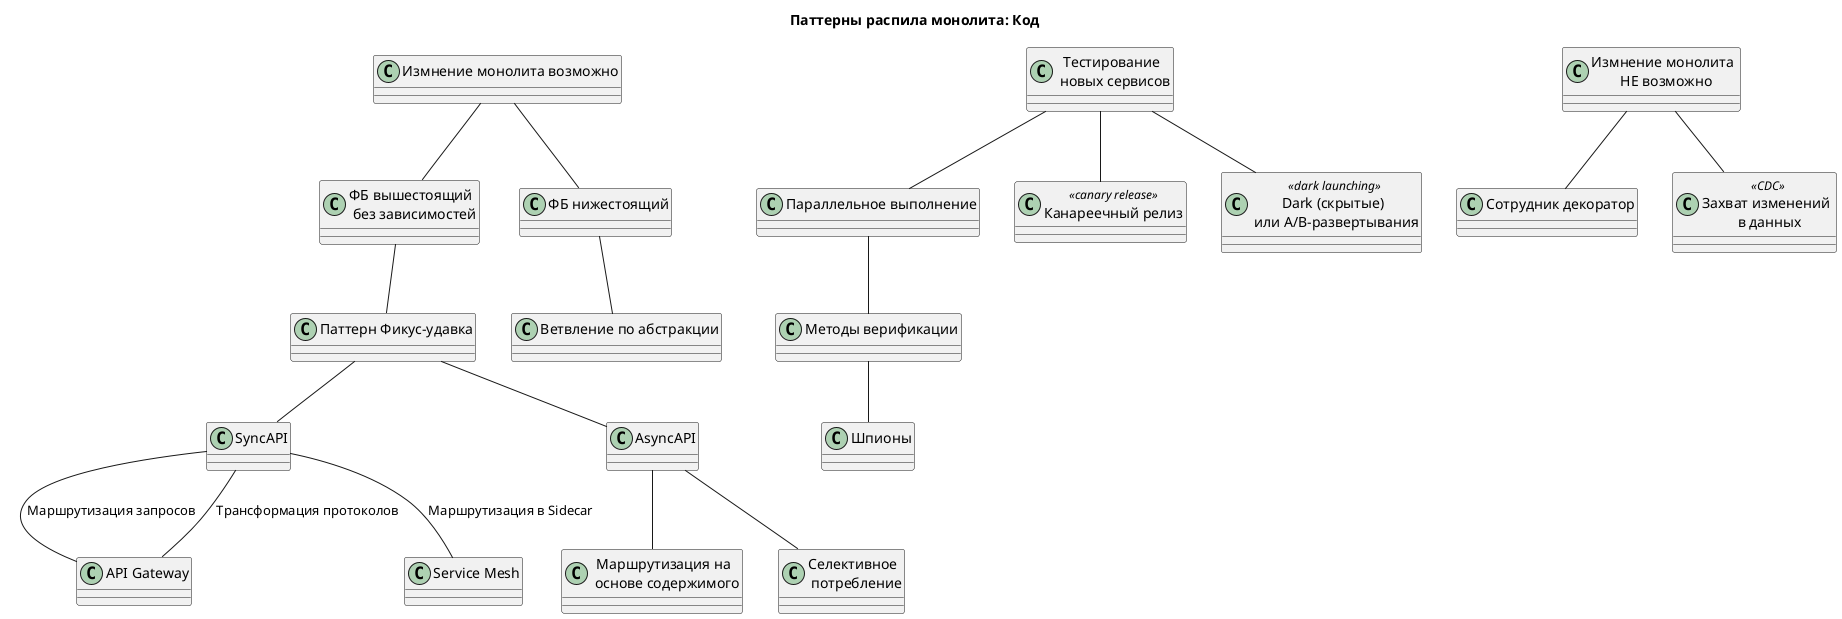 @startuml (@id=code)

title Паттерны распила монолита: Код

class "Измнение монолита возможно"
class "ФБ вышестоящий \n без зависимостей"
"Измнение монолита возможно" -- "ФБ вышестоящий \n без зависимостей"
	class "Паттерн Фикус-удавка"
	"ФБ вышестоящий \n без зависимостей" -- "Паттерн Фикус-удавка" 

class APIGW as "API Gateway"

class SyncAPI 
"Паттерн Фикус-удавка" -- SyncAPI 
	SyncAPI -- APIGW : Маршрутизация запросов
	SyncAPI -- APIGW : Трансформация протоколов
	class ServiceMesh as "Service Mesh" 
	SyncAPI -- ServiceMesh : Маршрутизация в Sidecar 

class AsyncAPI
"Паттерн Фикус-удавка" -- AsyncAPI 
	AsyncAPI -- "Маршрутизация на \n основе содержимого"
	AsyncAPI -- "Селективное \n потребление"

class "ФБ нижестоящий"
"Измнение монолита возможно" -- "ФБ нижестоящий"
class "Ветвление по абстракции"
"ФБ нижестоящий" -- "Ветвление по абстракции" 


class "Тестирование \n новых сервисов"
	class "Параллельное выполнение"
	"Тестирование \n новых сервисов" -- "Параллельное выполнение"
	class "Канареечный релиз" <<canary release>>
	"Тестирование \n новых сервисов" -- "Канареечный релиз"
	class "Dark (скрытые) \n или А/В-развертывания" <<dark launching>>
	"Тестирование \n новых сервисов" -- "Dark (скрытые) \n или А/В-развертывания"

"Параллельное выполнение" -- "Методы верификации"
	"Методы верификации" -- "Шпионы"

class "Измнение монолита \n НЕ возможно"
"Измнение монолита \n НЕ возможно" -- "Сотрудник декоратор"
class "Захват изменений \n в данных" <<CDC>>
"Измнение монолита \n НЕ возможно" -- "Захват изменений \n в данных"

@enduml